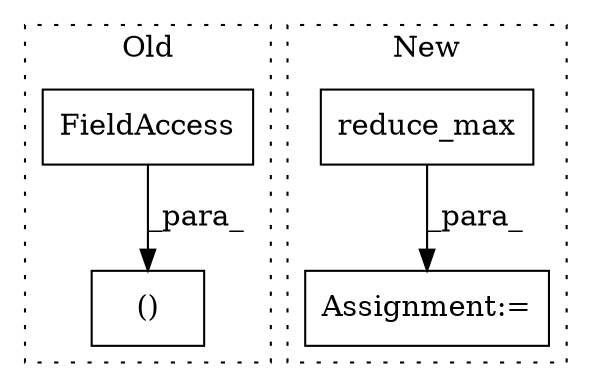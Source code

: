 digraph G {
subgraph cluster0 {
1 [label="()" a="106" s="1380" l="147" shape="box"];
4 [label="FieldAccess" a="22" s="1443" l="20" shape="box"];
label = "Old";
style="dotted";
}
subgraph cluster1 {
2 [label="reduce_max" a="32" s="2306,2327" l="11,1" shape="box"];
3 [label="Assignment:=" a="7" s="2389" l="1" shape="box"];
label = "New";
style="dotted";
}
2 -> 3 [label="_para_"];
4 -> 1 [label="_para_"];
}